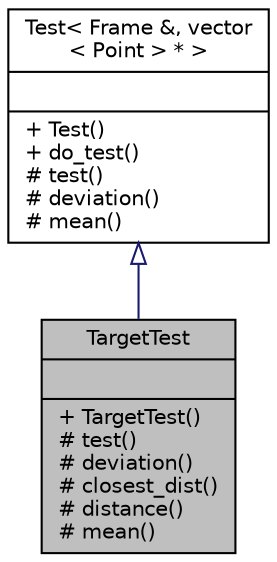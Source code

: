digraph "TargetTest"
{
  edge [fontname="Helvetica",fontsize="10",labelfontname="Helvetica",labelfontsize="10"];
  node [fontname="Helvetica",fontsize="10",shape=record];
  Node1 [label="{TargetTest\n||+ TargetTest()\l# test()\l# deviation()\l# closest_dist()\l# distance()\l# mean()\l}",height=0.2,width=0.4,color="black", fillcolor="grey75", style="filled" fontcolor="black"];
  Node2 -> Node1 [dir="back",color="midnightblue",fontsize="10",style="solid",arrowtail="onormal",fontname="Helvetica"];
  Node2 [label="{Test\< Frame &, vector\l\< Point \> * \>\n||+ Test()\l+ do_test()\l# test()\l# deviation()\l# mean()\l}",height=0.2,width=0.4,color="black", fillcolor="white", style="filled",URL="$classTest.html"];
}
